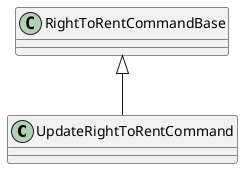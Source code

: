 @startuml
class UpdateRightToRentCommand {
}
RightToRentCommandBase <|-- UpdateRightToRentCommand
@enduml
